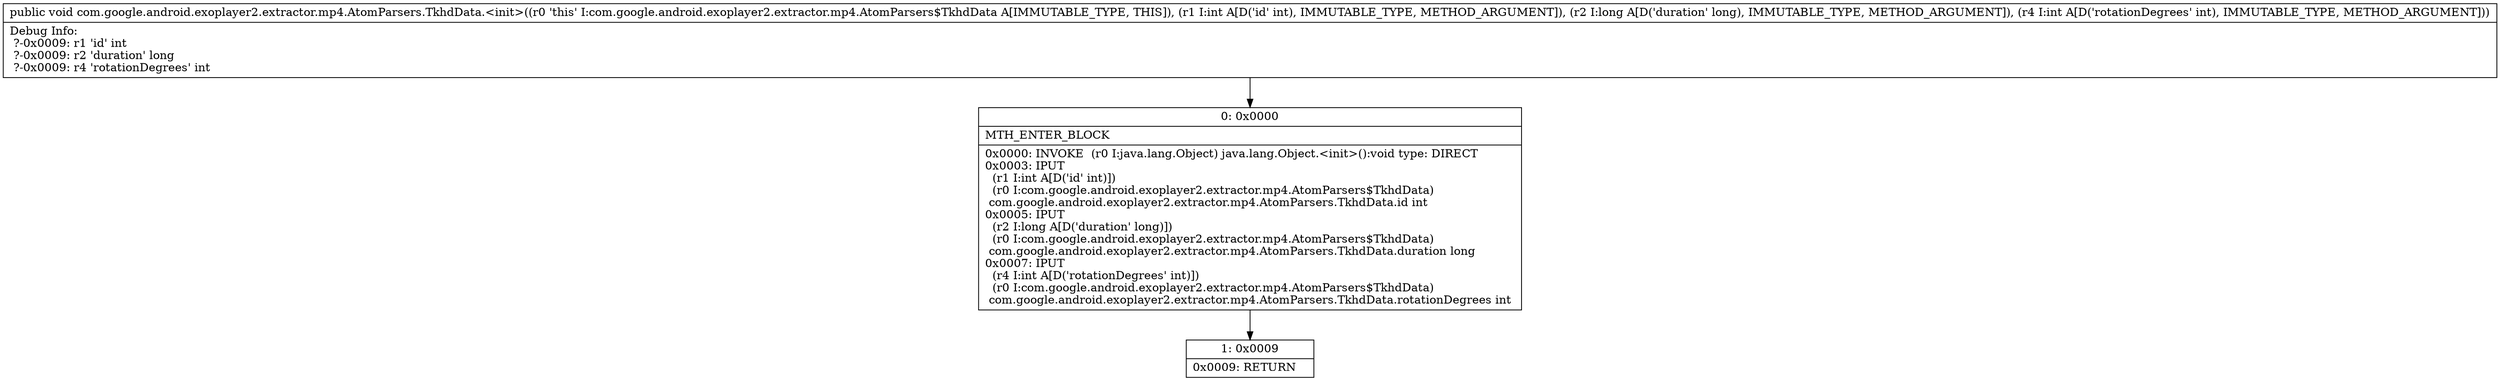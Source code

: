 digraph "CFG forcom.google.android.exoplayer2.extractor.mp4.AtomParsers.TkhdData.\<init\>(IJI)V" {
Node_0 [shape=record,label="{0\:\ 0x0000|MTH_ENTER_BLOCK\l|0x0000: INVOKE  (r0 I:java.lang.Object) java.lang.Object.\<init\>():void type: DIRECT \l0x0003: IPUT  \l  (r1 I:int A[D('id' int)])\l  (r0 I:com.google.android.exoplayer2.extractor.mp4.AtomParsers$TkhdData)\l com.google.android.exoplayer2.extractor.mp4.AtomParsers.TkhdData.id int \l0x0005: IPUT  \l  (r2 I:long A[D('duration' long)])\l  (r0 I:com.google.android.exoplayer2.extractor.mp4.AtomParsers$TkhdData)\l com.google.android.exoplayer2.extractor.mp4.AtomParsers.TkhdData.duration long \l0x0007: IPUT  \l  (r4 I:int A[D('rotationDegrees' int)])\l  (r0 I:com.google.android.exoplayer2.extractor.mp4.AtomParsers$TkhdData)\l com.google.android.exoplayer2.extractor.mp4.AtomParsers.TkhdData.rotationDegrees int \l}"];
Node_1 [shape=record,label="{1\:\ 0x0009|0x0009: RETURN   \l}"];
MethodNode[shape=record,label="{public void com.google.android.exoplayer2.extractor.mp4.AtomParsers.TkhdData.\<init\>((r0 'this' I:com.google.android.exoplayer2.extractor.mp4.AtomParsers$TkhdData A[IMMUTABLE_TYPE, THIS]), (r1 I:int A[D('id' int), IMMUTABLE_TYPE, METHOD_ARGUMENT]), (r2 I:long A[D('duration' long), IMMUTABLE_TYPE, METHOD_ARGUMENT]), (r4 I:int A[D('rotationDegrees' int), IMMUTABLE_TYPE, METHOD_ARGUMENT]))  | Debug Info:\l  ?\-0x0009: r1 'id' int\l  ?\-0x0009: r2 'duration' long\l  ?\-0x0009: r4 'rotationDegrees' int\l}"];
MethodNode -> Node_0;
Node_0 -> Node_1;
}


